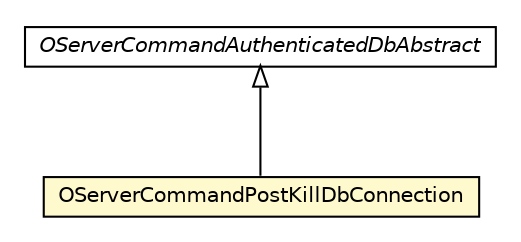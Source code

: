 #!/usr/local/bin/dot
#
# Class diagram 
# Generated by UMLGraph version R5_6-24-gf6e263 (http://www.umlgraph.org/)
#

digraph G {
	edge [fontname="Helvetica",fontsize=10,labelfontname="Helvetica",labelfontsize=10];
	node [fontname="Helvetica",fontsize=10,shape=plaintext];
	nodesep=0.25;
	ranksep=0.5;
	// com.orientechnologies.orient.server.network.protocol.http.command.OServerCommandAuthenticatedDbAbstract
	c3803880 [label=<<table title="com.orientechnologies.orient.server.network.protocol.http.command.OServerCommandAuthenticatedDbAbstract" border="0" cellborder="1" cellspacing="0" cellpadding="2" port="p" href="../OServerCommandAuthenticatedDbAbstract.html">
		<tr><td><table border="0" cellspacing="0" cellpadding="1">
<tr><td align="center" balign="center"><font face="Helvetica-Oblique"> OServerCommandAuthenticatedDbAbstract </font></td></tr>
		</table></td></tr>
		</table>>, URL="../OServerCommandAuthenticatedDbAbstract.html", fontname="Helvetica", fontcolor="black", fontsize=10.0];
	// com.orientechnologies.orient.server.network.protocol.http.command.post.OServerCommandPostKillDbConnection
	c3803903 [label=<<table title="com.orientechnologies.orient.server.network.protocol.http.command.post.OServerCommandPostKillDbConnection" border="0" cellborder="1" cellspacing="0" cellpadding="2" port="p" bgcolor="lemonChiffon" href="./OServerCommandPostKillDbConnection.html">
		<tr><td><table border="0" cellspacing="0" cellpadding="1">
<tr><td align="center" balign="center"> OServerCommandPostKillDbConnection </td></tr>
		</table></td></tr>
		</table>>, URL="./OServerCommandPostKillDbConnection.html", fontname="Helvetica", fontcolor="black", fontsize=10.0];
	//com.orientechnologies.orient.server.network.protocol.http.command.post.OServerCommandPostKillDbConnection extends com.orientechnologies.orient.server.network.protocol.http.command.OServerCommandAuthenticatedDbAbstract
	c3803880:p -> c3803903:p [dir=back,arrowtail=empty];
}


